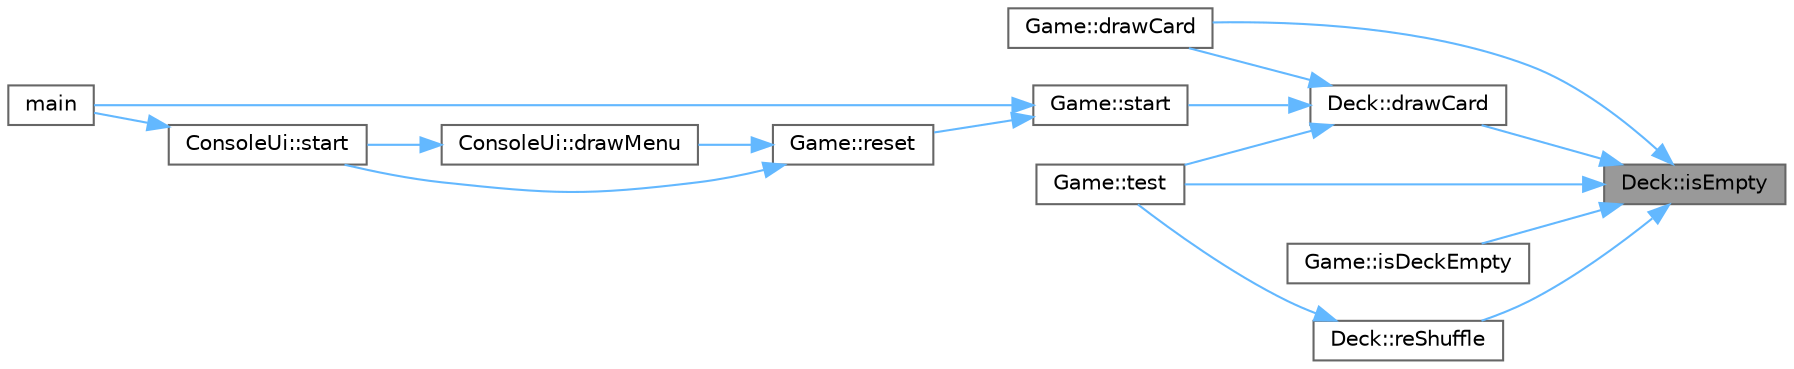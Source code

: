 digraph "Deck::isEmpty"
{
 // LATEX_PDF_SIZE
  bgcolor="transparent";
  edge [fontname=Helvetica,fontsize=10,labelfontname=Helvetica,labelfontsize=10];
  node [fontname=Helvetica,fontsize=10,shape=box,height=0.2,width=0.4];
  rankdir="RL";
  Node1 [id="Node000001",label="Deck::isEmpty",height=0.2,width=0.4,color="gray40", fillcolor="grey60", style="filled", fontcolor="black",tooltip="Checks if the deck is empty."];
  Node1 -> Node2 [id="edge1_Node000001_Node000002",dir="back",color="steelblue1",style="solid",tooltip=" "];
  Node2 [id="Node000002",label="Deck::drawCard",height=0.2,width=0.4,color="grey40", fillcolor="white", style="filled",URL="$d6/deb/class_deck.html#a7e3cb5a726dec9953c564ab7d780563d",tooltip="Draws the top card from the deck."];
  Node2 -> Node3 [id="edge2_Node000002_Node000003",dir="back",color="steelblue1",style="solid",tooltip=" "];
  Node3 [id="Node000003",label="Game::drawCard",height=0.2,width=0.4,color="grey40", fillcolor="white", style="filled",URL="$dd/d1f/class_game.html#a1a9056c74c0636f21d79abdd45d3f84b",tooltip="Draws a card from the deck to the pile."];
  Node2 -> Node4 [id="edge3_Node000002_Node000004",dir="back",color="steelblue1",style="solid",tooltip=" "];
  Node4 [id="Node000004",label="Game::start",height=0.2,width=0.4,color="grey40", fillcolor="white", style="filled",URL="$dd/d1f/class_game.html#a3d9b98f7c4a96ecf578f75b96c9f0e90",tooltip="Starts a new game by dealing cards to columns."];
  Node4 -> Node5 [id="edge4_Node000004_Node000005",dir="back",color="steelblue1",style="solid",tooltip=" "];
  Node5 [id="Node000005",label="main",height=0.2,width=0.4,color="grey40", fillcolor="white", style="filled",URL="$df/d0a/main_8cpp.html#ae66f6b31b5ad750f1fe042a706a4e3d4",tooltip=" "];
  Node4 -> Node6 [id="edge5_Node000004_Node000006",dir="back",color="steelblue1",style="solid",tooltip=" "];
  Node6 [id="Node000006",label="Game::reset",height=0.2,width=0.4,color="grey40", fillcolor="white", style="filled",URL="$dd/d1f/class_game.html#a39bb2fd26b5ea6b164f28f9f6723582e",tooltip="Resets the game, shuffling the deck and clearing all piles."];
  Node6 -> Node7 [id="edge6_Node000006_Node000007",dir="back",color="steelblue1",style="solid",tooltip=" "];
  Node7 [id="Node000007",label="ConsoleUi::drawMenu",height=0.2,width=0.4,color="grey40", fillcolor="white", style="filled",URL="$d2/d24/class_console_ui.html#ae0f86707834641c790c575cc38ccf0d7",tooltip="Draws main menu of a game."];
  Node7 -> Node8 [id="edge7_Node000007_Node000008",dir="back",color="steelblue1",style="solid",tooltip=" "];
  Node8 [id="Node000008",label="ConsoleUi::start",height=0.2,width=0.4,color="grey40", fillcolor="white", style="filled",URL="$d2/d24/class_console_ui.html#ad9dc4d58997a5d13824c1883f12a5b68",tooltip="Starts the user interface loop (input and render cycle)."];
  Node8 -> Node5 [id="edge8_Node000008_Node000005",dir="back",color="steelblue1",style="solid",tooltip=" "];
  Node6 -> Node8 [id="edge9_Node000006_Node000008",dir="back",color="steelblue1",style="solid",tooltip=" "];
  Node2 -> Node9 [id="edge10_Node000002_Node000009",dir="back",color="steelblue1",style="solid",tooltip=" "];
  Node9 [id="Node000009",label="Game::test",height=0.2,width=0.4,color="grey40", fillcolor="white", style="filled",URL="$dd/d1f/class_game.html#a991c1a8d7fd73ab1c2095b12674169a0",tooltip="Sets up 4 slots of cards K-2 and puts 4 Aces into deck for development purpose."];
  Node1 -> Node3 [id="edge11_Node000001_Node000003",dir="back",color="steelblue1",style="solid",tooltip=" "];
  Node1 -> Node10 [id="edge12_Node000001_Node000010",dir="back",color="steelblue1",style="solid",tooltip=" "];
  Node10 [id="Node000010",label="Game::isDeckEmpty",height=0.2,width=0.4,color="grey40", fillcolor="white", style="filled",URL="$dd/d1f/class_game.html#a1ec7f145de6988ac2d463745ce3bf399",tooltip="Checks if the deck is empty."];
  Node1 -> Node11 [id="edge13_Node000001_Node000011",dir="back",color="steelblue1",style="solid",tooltip=" "];
  Node11 [id="Node000011",label="Deck::reShuffle",height=0.2,width=0.4,color="grey40", fillcolor="white", style="filled",URL="$d6/deb/class_deck.html#a6a59deb85597343dfe236db9e475c86d",tooltip="Takes pile of card puts into deck and shuffles it."];
  Node11 -> Node9 [id="edge14_Node000011_Node000009",dir="back",color="steelblue1",style="solid",tooltip=" "];
  Node1 -> Node9 [id="edge15_Node000001_Node000009",dir="back",color="steelblue1",style="solid",tooltip=" "];
}
